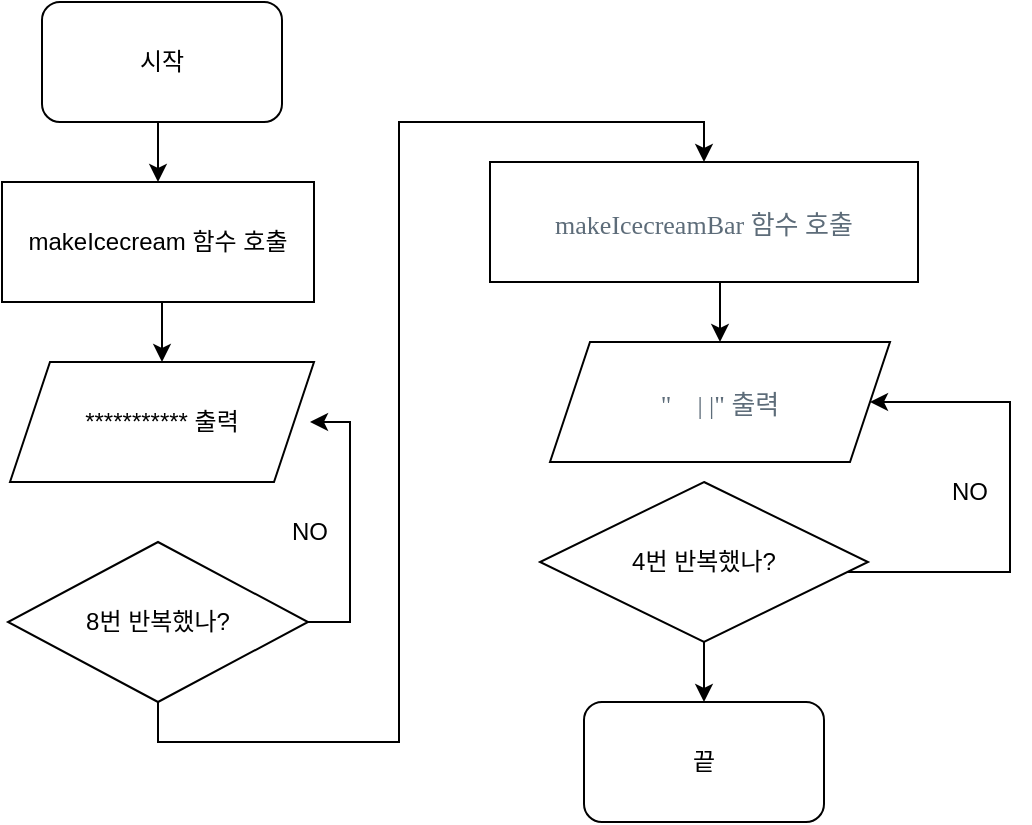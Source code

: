 <mxfile version="15.9.1" type="device"><diagram id="AQexHyBtLaPqRFwzRGYi" name="Page-1"><mxGraphModel dx="1351" dy="796" grid="1" gridSize="10" guides="1" tooltips="1" connect="1" arrows="1" fold="1" page="1" pageScale="1" pageWidth="827" pageHeight="1169" math="0" shadow="0"><root><mxCell id="0"/><mxCell id="1" parent="0"/><mxCell id="Zb10yixhBZyRst_6g33Z-19" style="edgeStyle=orthogonalEdgeStyle;rounded=0;orthogonalLoop=1;jettySize=auto;html=1;exitX=0.5;exitY=1;exitDx=0;exitDy=0;entryX=0.5;entryY=0;entryDx=0;entryDy=0;" edge="1" parent="1" target="Zb10yixhBZyRst_6g33Z-6"><mxGeometry relative="1" as="geometry"><mxPoint x="208.0" y="150.0" as="sourcePoint"/></mxGeometry></mxCell><mxCell id="Zb10yixhBZyRst_6g33Z-1" value="시작" style="rounded=1;whiteSpace=wrap;html=1;" vertex="1" parent="1"><mxGeometry x="150" y="90" width="120" height="60" as="geometry"/></mxCell><mxCell id="Zb10yixhBZyRst_6g33Z-4" style="edgeStyle=orthogonalEdgeStyle;rounded=0;orthogonalLoop=1;jettySize=auto;html=1;exitX=0.5;exitY=1;exitDx=0;exitDy=0;" edge="1" parent="1"><mxGeometry relative="1" as="geometry"><mxPoint x="218" y="310" as="sourcePoint"/><mxPoint x="218" y="310" as="targetPoint"/></mxGeometry></mxCell><mxCell id="Zb10yixhBZyRst_6g33Z-20" style="edgeStyle=orthogonalEdgeStyle;rounded=0;orthogonalLoop=1;jettySize=auto;html=1;exitX=0.5;exitY=1;exitDx=0;exitDy=0;entryX=0.5;entryY=0;entryDx=0;entryDy=0;" edge="1" parent="1" source="Zb10yixhBZyRst_6g33Z-6" target="Zb10yixhBZyRst_6g33Z-12"><mxGeometry relative="1" as="geometry"/></mxCell><mxCell id="Zb10yixhBZyRst_6g33Z-6" value="makeIcecream 함수 호출" style="rounded=0;whiteSpace=wrap;html=1;" vertex="1" parent="1"><mxGeometry x="130" y="180" width="156" height="60" as="geometry"/></mxCell><mxCell id="Zb10yixhBZyRst_6g33Z-10" style="edgeStyle=orthogonalEdgeStyle;rounded=0;orthogonalLoop=1;jettySize=auto;html=1;entryX=1;entryY=0.5;entryDx=0;entryDy=0;" edge="1" parent="1" source="Zb10yixhBZyRst_6g33Z-8"><mxGeometry relative="1" as="geometry"><mxPoint x="284" y="300" as="targetPoint"/><Array as="points"><mxPoint x="304" y="400"/><mxPoint x="304" y="300"/></Array></mxGeometry></mxCell><mxCell id="Zb10yixhBZyRst_6g33Z-21" style="edgeStyle=orthogonalEdgeStyle;rounded=0;orthogonalLoop=1;jettySize=auto;html=1;exitX=0.5;exitY=1;exitDx=0;exitDy=0;entryX=0.5;entryY=0;entryDx=0;entryDy=0;" edge="1" parent="1" source="Zb10yixhBZyRst_6g33Z-8" target="Zb10yixhBZyRst_6g33Z-13"><mxGeometry relative="1" as="geometry"/></mxCell><mxCell id="Zb10yixhBZyRst_6g33Z-8" value="8번 반복했나?" style="rhombus;whiteSpace=wrap;html=1;shadow=0;" vertex="1" parent="1"><mxGeometry x="133" y="360" width="150" height="80" as="geometry"/></mxCell><mxCell id="Zb10yixhBZyRst_6g33Z-11" value="NO" style="text;html=1;strokeColor=none;fillColor=none;align=center;verticalAlign=middle;whiteSpace=wrap;rounded=0;" vertex="1" parent="1"><mxGeometry x="254" y="340" width="60" height="30" as="geometry"/></mxCell><mxCell id="Zb10yixhBZyRst_6g33Z-12" value="*********** 출력" style="shape=parallelogram;perimeter=parallelogramPerimeter;whiteSpace=wrap;html=1;fixedSize=1;" vertex="1" parent="1"><mxGeometry x="134" y="270" width="152" height="60" as="geometry"/></mxCell><mxCell id="Zb10yixhBZyRst_6g33Z-22" style="edgeStyle=orthogonalEdgeStyle;rounded=0;orthogonalLoop=1;jettySize=auto;html=1;exitX=0.5;exitY=1;exitDx=0;exitDy=0;entryX=0.5;entryY=0;entryDx=0;entryDy=0;" edge="1" parent="1" source="Zb10yixhBZyRst_6g33Z-13" target="Zb10yixhBZyRst_6g33Z-14"><mxGeometry relative="1" as="geometry"/></mxCell><mxCell id="Zb10yixhBZyRst_6g33Z-13" value="&lt;p class=&quot;p1&quot; style=&quot;margin: 0px ; font-stretch: normal ; font-size: 13px ; line-height: normal ; font-family: &amp;#34;menlo&amp;#34; ; color: rgb(93 , 108 , 121) ; background-color: rgb(255 , 255 , 255)&quot;&gt;makeIcecreamBar 함수 호출&lt;/p&gt;" style="rounded=0;whiteSpace=wrap;html=1;" vertex="1" parent="1"><mxGeometry x="374" y="170" width="214" height="60" as="geometry"/></mxCell><mxCell id="Zb10yixhBZyRst_6g33Z-14" value="&lt;p class=&quot;p1&quot; style=&quot;margin: 0px ; font-stretch: normal ; font-size: 13px ; line-height: normal ; font-family: &amp;#34;menlo&amp;#34; ; color: rgb(93 , 108 , 121) ; background-color: rgb(255 , 255 , 255)&quot;&gt;&quot;&lt;span class=&quot;Apple-converted-space&quot;&gt;&amp;nbsp; &amp;nbsp; &lt;/span&gt;| |&quot; 출력&lt;/p&gt;" style="shape=parallelogram;perimeter=parallelogramPerimeter;whiteSpace=wrap;html=1;fixedSize=1;" vertex="1" parent="1"><mxGeometry x="404" y="260" width="170" height="60" as="geometry"/></mxCell><mxCell id="Zb10yixhBZyRst_6g33Z-16" style="edgeStyle=orthogonalEdgeStyle;rounded=0;orthogonalLoop=1;jettySize=auto;html=1;entryX=1;entryY=0.5;entryDx=0;entryDy=0;" edge="1" parent="1" source="Zb10yixhBZyRst_6g33Z-15" target="Zb10yixhBZyRst_6g33Z-14"><mxGeometry relative="1" as="geometry"><Array as="points"><mxPoint x="634" y="375"/><mxPoint x="634" y="290"/></Array></mxGeometry></mxCell><mxCell id="Zb10yixhBZyRst_6g33Z-23" style="edgeStyle=orthogonalEdgeStyle;rounded=0;orthogonalLoop=1;jettySize=auto;html=1;exitX=0.5;exitY=1;exitDx=0;exitDy=0;entryX=0.5;entryY=0;entryDx=0;entryDy=0;" edge="1" parent="1" source="Zb10yixhBZyRst_6g33Z-15" target="Zb10yixhBZyRst_6g33Z-18"><mxGeometry relative="1" as="geometry"/></mxCell><mxCell id="Zb10yixhBZyRst_6g33Z-15" value="4번 반복했나?" style="rhombus;whiteSpace=wrap;html=1;shadow=0;" vertex="1" parent="1"><mxGeometry x="399" y="330" width="164" height="80" as="geometry"/></mxCell><mxCell id="Zb10yixhBZyRst_6g33Z-17" value="NO" style="text;html=1;strokeColor=none;fillColor=none;align=center;verticalAlign=middle;whiteSpace=wrap;rounded=0;shadow=0;" vertex="1" parent="1"><mxGeometry x="584" y="320" width="60" height="30" as="geometry"/></mxCell><mxCell id="Zb10yixhBZyRst_6g33Z-18" value="끝" style="rounded=1;whiteSpace=wrap;html=1;shadow=0;" vertex="1" parent="1"><mxGeometry x="421" y="440" width="120" height="60" as="geometry"/></mxCell></root></mxGraphModel></diagram></mxfile>
